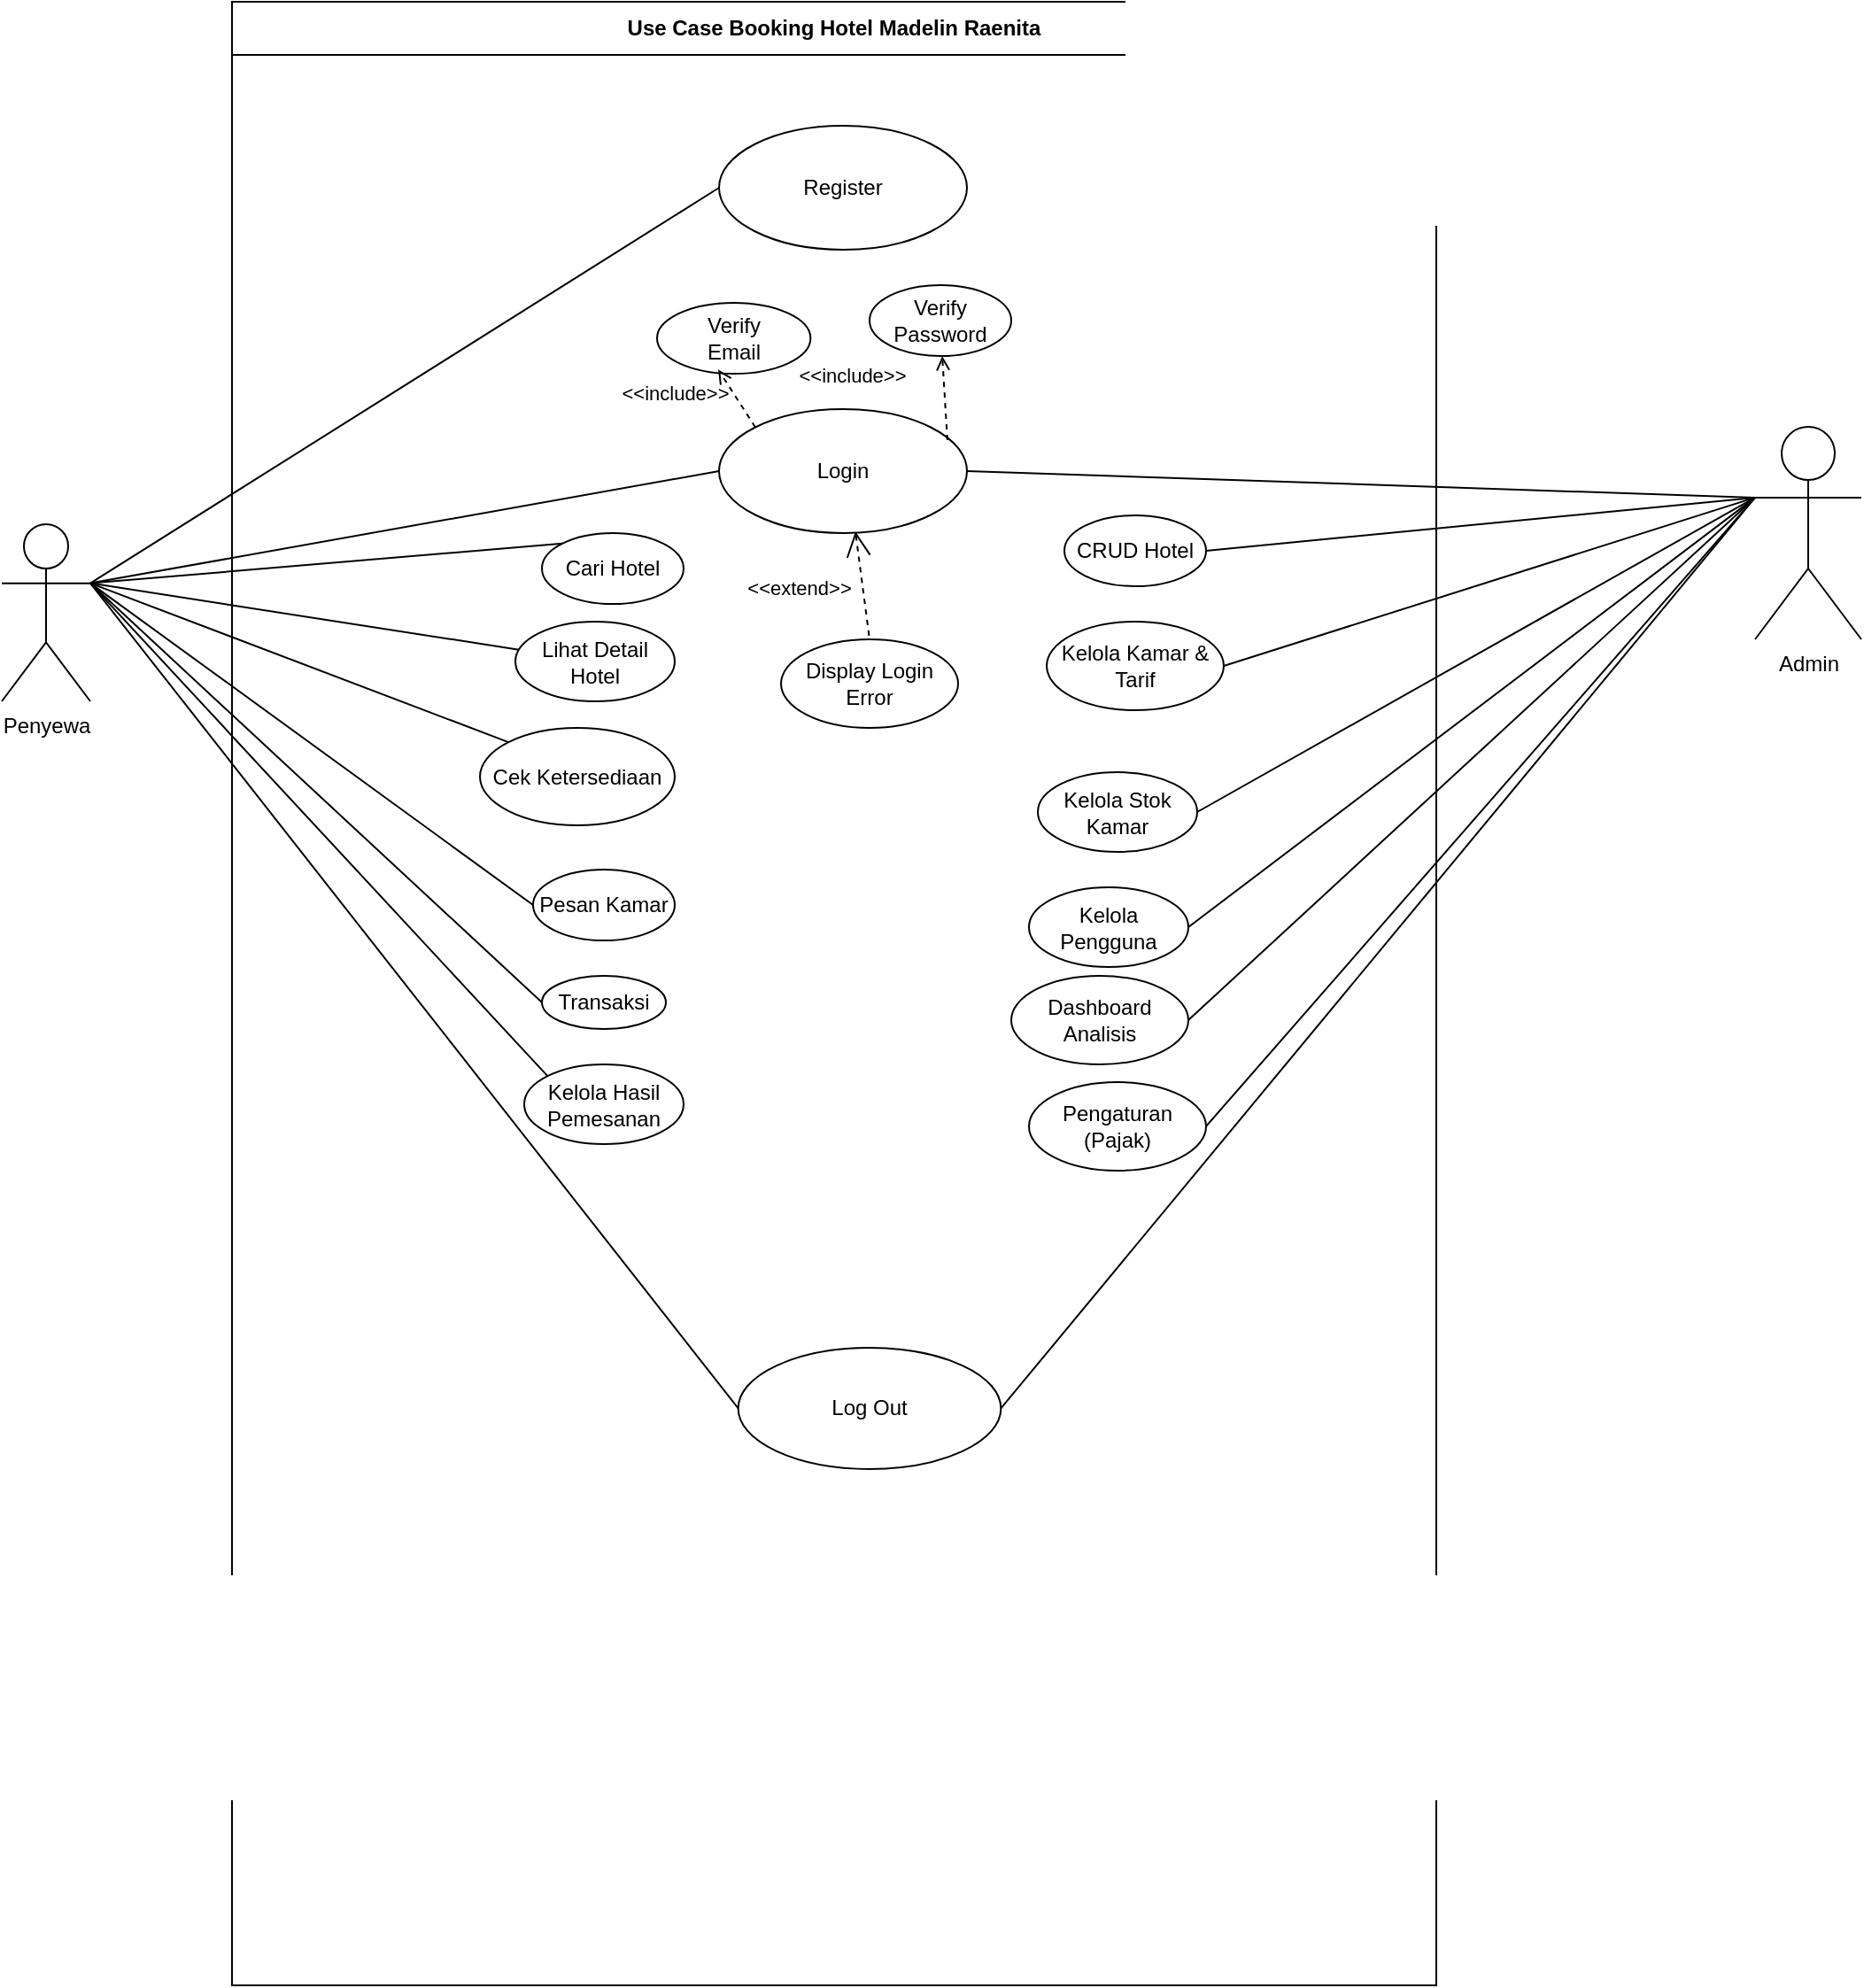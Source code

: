 <mxfile version="28.2.0">
  <diagram name="Page-1" id="-AM712-PlQCDiP8Xvcuz">
    <mxGraphModel dx="1158" dy="1694" grid="1" gridSize="10" guides="1" tooltips="1" connect="1" arrows="1" fold="1" page="1" pageScale="1" pageWidth="850" pageHeight="1100" math="0" shadow="0">
      <root>
        <mxCell id="0" />
        <mxCell id="1" parent="0" />
        <mxCell id="XxXgYTJorKXfUilTcsGX-2" value="Use Case Booking Hotel Madelin Raenita" style="swimlane;fontStyle=1;align=center;horizontal=1;startSize=30;collapsible=0;html=1;whiteSpace=wrap;" vertex="1" parent="1">
          <mxGeometry x="160" y="-200" width="680" height="1120" as="geometry" />
        </mxCell>
        <mxCell id="XxXgYTJorKXfUilTcsGX-6" value="Register" style="ellipse;whiteSpace=wrap;html=1;" vertex="1" parent="XxXgYTJorKXfUilTcsGX-2">
          <mxGeometry x="275" y="70" width="140" height="70" as="geometry" />
        </mxCell>
        <mxCell id="XxXgYTJorKXfUilTcsGX-7" value="Login" style="ellipse;whiteSpace=wrap;html=1;" vertex="1" parent="XxXgYTJorKXfUilTcsGX-2">
          <mxGeometry x="275" y="230" width="140" height="70" as="geometry" />
        </mxCell>
        <mxCell id="XxXgYTJorKXfUilTcsGX-8" value="Cari Hotel" style="ellipse;whiteSpace=wrap;html=1;" vertex="1" parent="XxXgYTJorKXfUilTcsGX-2">
          <mxGeometry x="175" y="300" width="80" height="40" as="geometry" />
        </mxCell>
        <mxCell id="XxXgYTJorKXfUilTcsGX-9" value="Lihat Detail Hotel" style="ellipse;whiteSpace=wrap;html=1;" vertex="1" parent="XxXgYTJorKXfUilTcsGX-2">
          <mxGeometry x="160" y="350" width="90" height="45" as="geometry" />
        </mxCell>
        <mxCell id="XxXgYTJorKXfUilTcsGX-10" value="Cek Ketersediaan" style="ellipse;whiteSpace=wrap;html=1;" vertex="1" parent="XxXgYTJorKXfUilTcsGX-2">
          <mxGeometry x="140" y="410" width="110" height="55" as="geometry" />
        </mxCell>
        <mxCell id="XxXgYTJorKXfUilTcsGX-11" value="Pesan Kamar" style="ellipse;whiteSpace=wrap;html=1;" vertex="1" parent="XxXgYTJorKXfUilTcsGX-2">
          <mxGeometry x="170" y="490" width="80" height="40" as="geometry" />
        </mxCell>
        <mxCell id="XxXgYTJorKXfUilTcsGX-12" value="Transaksi" style="ellipse;whiteSpace=wrap;html=1;" vertex="1" parent="XxXgYTJorKXfUilTcsGX-2">
          <mxGeometry x="175" y="550" width="70" height="30" as="geometry" />
        </mxCell>
        <mxCell id="XxXgYTJorKXfUilTcsGX-13" value="Kelola Hasil Pemesanan" style="ellipse;whiteSpace=wrap;html=1;" vertex="1" parent="XxXgYTJorKXfUilTcsGX-2">
          <mxGeometry x="165" y="600" width="90" height="45" as="geometry" />
        </mxCell>
        <mxCell id="XxXgYTJorKXfUilTcsGX-19" value="Verify&lt;div&gt;Password&lt;/div&gt;" style="ellipse;whiteSpace=wrap;html=1;" vertex="1" parent="XxXgYTJorKXfUilTcsGX-2">
          <mxGeometry x="360" y="160" width="80" height="40" as="geometry" />
        </mxCell>
        <mxCell id="XxXgYTJorKXfUilTcsGX-20" value="Verify&lt;div&gt;Email&lt;/div&gt;" style="ellipse;whiteSpace=wrap;html=1;" vertex="1" parent="XxXgYTJorKXfUilTcsGX-2">
          <mxGeometry x="240" y="170" width="86.67" height="40" as="geometry" />
        </mxCell>
        <mxCell id="XxXgYTJorKXfUilTcsGX-22" value="&amp;lt;&amp;lt;include&amp;gt;&amp;gt;" style="edgeStyle=none;html=1;endArrow=open;verticalAlign=bottom;dashed=1;labelBackgroundColor=none;rounded=0;exitX=0;exitY=0;exitDx=0;exitDy=0;entryX=0.398;entryY=0.941;entryDx=0;entryDy=0;entryPerimeter=0;" edge="1" parent="XxXgYTJorKXfUilTcsGX-2" source="XxXgYTJorKXfUilTcsGX-7" target="XxXgYTJorKXfUilTcsGX-20">
          <mxGeometry x="0.729" y="33" width="160" relative="1" as="geometry">
            <mxPoint x="255" y="190.0" as="sourcePoint" />
            <mxPoint x="415" y="190.0" as="targetPoint" />
            <mxPoint as="offset" />
          </mxGeometry>
        </mxCell>
        <mxCell id="XxXgYTJorKXfUilTcsGX-23" value="&amp;lt;&amp;lt;include&amp;gt;&amp;gt;" style="edgeStyle=none;html=1;endArrow=open;verticalAlign=bottom;dashed=1;labelBackgroundColor=none;rounded=0;exitX=0.921;exitY=0.25;exitDx=0;exitDy=0;exitPerimeter=0;" edge="1" parent="XxXgYTJorKXfUilTcsGX-2" source="XxXgYTJorKXfUilTcsGX-7" target="XxXgYTJorKXfUilTcsGX-19">
          <mxGeometry x="0.286" y="52" width="160" relative="1" as="geometry">
            <mxPoint x="490" y="210" as="sourcePoint" />
            <mxPoint x="650" y="210" as="targetPoint" />
            <mxPoint as="offset" />
          </mxGeometry>
        </mxCell>
        <mxCell id="XxXgYTJorKXfUilTcsGX-24" value="Display Login Error" style="ellipse;whiteSpace=wrap;html=1;" vertex="1" parent="XxXgYTJorKXfUilTcsGX-2">
          <mxGeometry x="310" y="360" width="100" height="50" as="geometry" />
        </mxCell>
        <mxCell id="XxXgYTJorKXfUilTcsGX-25" value="&amp;lt;&amp;lt;extend&amp;gt;&amp;gt;" style="edgeStyle=none;html=1;startArrow=open;endArrow=none;startSize=12;verticalAlign=bottom;dashed=1;labelBackgroundColor=none;rounded=0;entryX=0.5;entryY=0;entryDx=0;entryDy=0;exitX=0.55;exitY=0.988;exitDx=0;exitDy=0;exitPerimeter=0;" edge="1" parent="XxXgYTJorKXfUilTcsGX-2" source="XxXgYTJorKXfUilTcsGX-7" target="XxXgYTJorKXfUilTcsGX-24">
          <mxGeometry x="0.184" y="-37" width="160" relative="1" as="geometry">
            <mxPoint x="260" y="210" as="sourcePoint" />
            <mxPoint x="420" y="210" as="targetPoint" />
            <mxPoint as="offset" />
          </mxGeometry>
        </mxCell>
        <mxCell id="XxXgYTJorKXfUilTcsGX-38" value="CRUD Hotel" style="ellipse;whiteSpace=wrap;html=1;" vertex="1" parent="XxXgYTJorKXfUilTcsGX-2">
          <mxGeometry x="470" y="290" width="80" height="40" as="geometry" />
        </mxCell>
        <mxCell id="XxXgYTJorKXfUilTcsGX-39" value="Kelola Kamar &amp;amp; Tarif" style="ellipse;whiteSpace=wrap;html=1;" vertex="1" parent="XxXgYTJorKXfUilTcsGX-2">
          <mxGeometry x="460" y="350" width="100" height="50" as="geometry" />
        </mxCell>
        <mxCell id="XxXgYTJorKXfUilTcsGX-40" value="Kelola Stok Kamar" style="ellipse;whiteSpace=wrap;html=1;" vertex="1" parent="XxXgYTJorKXfUilTcsGX-2">
          <mxGeometry x="455" y="435" width="90" height="45" as="geometry" />
        </mxCell>
        <mxCell id="XxXgYTJorKXfUilTcsGX-41" value="Kelola Pengguna" style="ellipse;whiteSpace=wrap;html=1;" vertex="1" parent="XxXgYTJorKXfUilTcsGX-2">
          <mxGeometry x="450" y="500" width="90" height="45" as="geometry" />
        </mxCell>
        <mxCell id="XxXgYTJorKXfUilTcsGX-42" value="Dashboard Analisis" style="ellipse;whiteSpace=wrap;html=1;" vertex="1" parent="XxXgYTJorKXfUilTcsGX-2">
          <mxGeometry x="440" y="550" width="100" height="50" as="geometry" />
        </mxCell>
        <mxCell id="XxXgYTJorKXfUilTcsGX-43" value="Pengaturan (Pajak)" style="ellipse;whiteSpace=wrap;html=1;" vertex="1" parent="XxXgYTJorKXfUilTcsGX-2">
          <mxGeometry x="450" y="610" width="100" height="50" as="geometry" />
        </mxCell>
        <mxCell id="XxXgYTJorKXfUilTcsGX-50" value="Log Out" style="ellipse;whiteSpace=wrap;html=1;" vertex="1" parent="XxXgYTJorKXfUilTcsGX-2">
          <mxGeometry x="285.83" y="760" width="148.34" height="68.46" as="geometry" />
        </mxCell>
        <mxCell id="XxXgYTJorKXfUilTcsGX-17" style="rounded=0;orthogonalLoop=1;jettySize=auto;html=1;exitX=1;exitY=0.333;exitDx=0;exitDy=0;exitPerimeter=0;entryX=0;entryY=0.5;entryDx=0;entryDy=0;endArrow=none;endFill=0;" edge="1" parent="1" source="XxXgYTJorKXfUilTcsGX-5" target="XxXgYTJorKXfUilTcsGX-6">
          <mxGeometry relative="1" as="geometry" />
        </mxCell>
        <mxCell id="XxXgYTJorKXfUilTcsGX-18" style="rounded=0;orthogonalLoop=1;jettySize=auto;html=1;exitX=1;exitY=0.333;exitDx=0;exitDy=0;exitPerimeter=0;entryX=0;entryY=0.5;entryDx=0;entryDy=0;endArrow=none;endFill=0;" edge="1" parent="1" source="XxXgYTJorKXfUilTcsGX-5" target="XxXgYTJorKXfUilTcsGX-7">
          <mxGeometry relative="1" as="geometry" />
        </mxCell>
        <mxCell id="XxXgYTJorKXfUilTcsGX-30" style="rounded=0;orthogonalLoop=1;jettySize=auto;html=1;exitX=1;exitY=0.333;exitDx=0;exitDy=0;exitPerimeter=0;entryX=0;entryY=0;entryDx=0;entryDy=0;endArrow=none;endFill=0;" edge="1" parent="1" source="XxXgYTJorKXfUilTcsGX-5" target="XxXgYTJorKXfUilTcsGX-8">
          <mxGeometry relative="1" as="geometry" />
        </mxCell>
        <mxCell id="XxXgYTJorKXfUilTcsGX-31" style="rounded=0;orthogonalLoop=1;jettySize=auto;html=1;exitX=1;exitY=0.333;exitDx=0;exitDy=0;exitPerimeter=0;endArrow=none;endFill=0;" edge="1" parent="1" source="XxXgYTJorKXfUilTcsGX-5" target="XxXgYTJorKXfUilTcsGX-9">
          <mxGeometry relative="1" as="geometry" />
        </mxCell>
        <mxCell id="XxXgYTJorKXfUilTcsGX-32" style="rounded=0;orthogonalLoop=1;jettySize=auto;html=1;exitX=1;exitY=0.333;exitDx=0;exitDy=0;exitPerimeter=0;entryX=0;entryY=0;entryDx=0;entryDy=0;endArrow=none;endFill=0;" edge="1" parent="1" source="XxXgYTJorKXfUilTcsGX-5" target="XxXgYTJorKXfUilTcsGX-10">
          <mxGeometry relative="1" as="geometry" />
        </mxCell>
        <mxCell id="XxXgYTJorKXfUilTcsGX-33" style="rounded=0;orthogonalLoop=1;jettySize=auto;html=1;exitX=1;exitY=0.333;exitDx=0;exitDy=0;exitPerimeter=0;entryX=0;entryY=0.5;entryDx=0;entryDy=0;endArrow=none;endFill=0;" edge="1" parent="1" source="XxXgYTJorKXfUilTcsGX-5" target="XxXgYTJorKXfUilTcsGX-11">
          <mxGeometry relative="1" as="geometry" />
        </mxCell>
        <mxCell id="XxXgYTJorKXfUilTcsGX-34" style="rounded=0;orthogonalLoop=1;jettySize=auto;html=1;exitX=1;exitY=0.333;exitDx=0;exitDy=0;exitPerimeter=0;entryX=0;entryY=0.5;entryDx=0;entryDy=0;endArrow=none;endFill=0;" edge="1" parent="1" source="XxXgYTJorKXfUilTcsGX-5" target="XxXgYTJorKXfUilTcsGX-12">
          <mxGeometry relative="1" as="geometry" />
        </mxCell>
        <mxCell id="XxXgYTJorKXfUilTcsGX-35" style="rounded=0;orthogonalLoop=1;jettySize=auto;html=1;exitX=1;exitY=0.333;exitDx=0;exitDy=0;exitPerimeter=0;entryX=0;entryY=0;entryDx=0;entryDy=0;endArrow=none;endFill=0;" edge="1" parent="1" source="XxXgYTJorKXfUilTcsGX-5" target="XxXgYTJorKXfUilTcsGX-13">
          <mxGeometry relative="1" as="geometry" />
        </mxCell>
        <mxCell id="XxXgYTJorKXfUilTcsGX-51" style="rounded=0;orthogonalLoop=1;jettySize=auto;html=1;exitX=1;exitY=0.333;exitDx=0;exitDy=0;exitPerimeter=0;entryX=0;entryY=0.5;entryDx=0;entryDy=0;endArrow=none;endFill=0;" edge="1" parent="1" source="XxXgYTJorKXfUilTcsGX-5" target="XxXgYTJorKXfUilTcsGX-50">
          <mxGeometry relative="1" as="geometry" />
        </mxCell>
        <mxCell id="XxXgYTJorKXfUilTcsGX-5" value="Penyewa" style="shape=umlActor;html=1;verticalLabelPosition=bottom;verticalAlign=top;align=center;" vertex="1" parent="1">
          <mxGeometry x="30" y="95" width="50" height="100" as="geometry" />
        </mxCell>
        <mxCell id="XxXgYTJorKXfUilTcsGX-36" style="rounded=0;orthogonalLoop=1;jettySize=auto;html=1;exitX=0;exitY=0.333;exitDx=0;exitDy=0;exitPerimeter=0;entryX=1;entryY=0.5;entryDx=0;entryDy=0;endArrow=none;endFill=0;" edge="1" parent="1" source="XxXgYTJorKXfUilTcsGX-14" target="XxXgYTJorKXfUilTcsGX-7">
          <mxGeometry relative="1" as="geometry" />
        </mxCell>
        <mxCell id="XxXgYTJorKXfUilTcsGX-44" style="rounded=0;orthogonalLoop=1;jettySize=auto;html=1;exitX=0;exitY=0.333;exitDx=0;exitDy=0;exitPerimeter=0;entryX=1;entryY=0.5;entryDx=0;entryDy=0;endArrow=none;endFill=0;" edge="1" parent="1" source="XxXgYTJorKXfUilTcsGX-14" target="XxXgYTJorKXfUilTcsGX-38">
          <mxGeometry relative="1" as="geometry" />
        </mxCell>
        <mxCell id="XxXgYTJorKXfUilTcsGX-45" style="rounded=0;orthogonalLoop=1;jettySize=auto;html=1;exitX=0;exitY=0.333;exitDx=0;exitDy=0;exitPerimeter=0;entryX=1;entryY=0.5;entryDx=0;entryDy=0;endArrow=none;endFill=0;" edge="1" parent="1" source="XxXgYTJorKXfUilTcsGX-14" target="XxXgYTJorKXfUilTcsGX-39">
          <mxGeometry relative="1" as="geometry" />
        </mxCell>
        <mxCell id="XxXgYTJorKXfUilTcsGX-46" style="rounded=0;orthogonalLoop=1;jettySize=auto;html=1;exitX=0;exitY=0.333;exitDx=0;exitDy=0;exitPerimeter=0;entryX=1;entryY=0.5;entryDx=0;entryDy=0;endArrow=none;endFill=0;" edge="1" parent="1" source="XxXgYTJorKXfUilTcsGX-14" target="XxXgYTJorKXfUilTcsGX-40">
          <mxGeometry relative="1" as="geometry" />
        </mxCell>
        <mxCell id="XxXgYTJorKXfUilTcsGX-47" style="rounded=0;orthogonalLoop=1;jettySize=auto;html=1;exitX=0;exitY=0.333;exitDx=0;exitDy=0;exitPerimeter=0;entryX=1;entryY=0.5;entryDx=0;entryDy=0;endArrow=none;endFill=0;" edge="1" parent="1" source="XxXgYTJorKXfUilTcsGX-14" target="XxXgYTJorKXfUilTcsGX-41">
          <mxGeometry relative="1" as="geometry" />
        </mxCell>
        <mxCell id="XxXgYTJorKXfUilTcsGX-48" style="rounded=0;orthogonalLoop=1;jettySize=auto;html=1;exitX=0;exitY=0.333;exitDx=0;exitDy=0;exitPerimeter=0;entryX=1;entryY=0.5;entryDx=0;entryDy=0;endArrow=none;endFill=0;" edge="1" parent="1" source="XxXgYTJorKXfUilTcsGX-14" target="XxXgYTJorKXfUilTcsGX-42">
          <mxGeometry relative="1" as="geometry" />
        </mxCell>
        <mxCell id="XxXgYTJorKXfUilTcsGX-49" style="rounded=0;orthogonalLoop=1;jettySize=auto;html=1;exitX=0;exitY=0.333;exitDx=0;exitDy=0;exitPerimeter=0;entryX=1;entryY=0.5;entryDx=0;entryDy=0;endArrow=none;endFill=0;" edge="1" parent="1" source="XxXgYTJorKXfUilTcsGX-14" target="XxXgYTJorKXfUilTcsGX-43">
          <mxGeometry relative="1" as="geometry" />
        </mxCell>
        <mxCell id="XxXgYTJorKXfUilTcsGX-52" style="rounded=0;orthogonalLoop=1;jettySize=auto;html=1;exitX=0;exitY=0.333;exitDx=0;exitDy=0;exitPerimeter=0;entryX=1;entryY=0.5;entryDx=0;entryDy=0;endArrow=none;endFill=0;" edge="1" parent="1" source="XxXgYTJorKXfUilTcsGX-14" target="XxXgYTJorKXfUilTcsGX-50">
          <mxGeometry relative="1" as="geometry" />
        </mxCell>
        <mxCell id="XxXgYTJorKXfUilTcsGX-14" value="Admin" style="shape=umlActor;html=1;verticalLabelPosition=bottom;verticalAlign=top;align=center;" vertex="1" parent="1">
          <mxGeometry x="1020" y="40" width="60" height="120" as="geometry" />
        </mxCell>
      </root>
    </mxGraphModel>
  </diagram>
</mxfile>
